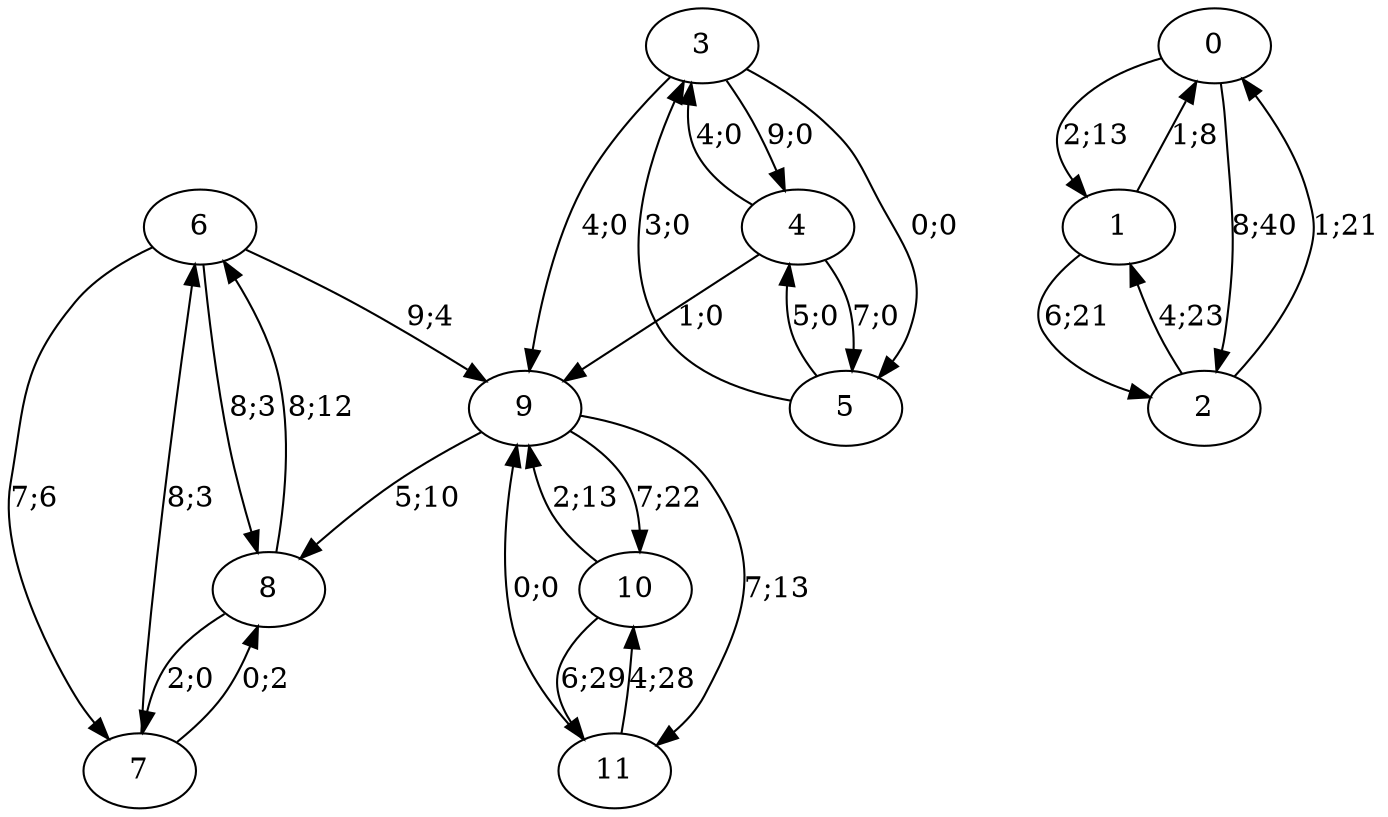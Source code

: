 digraph graph362 {














6 -> 9 [color=black,label="9;4"]
6 -> 7 [color=black,label="7;6"]
6 -> 8 [color=black,label="8;3"]


7 -> 6 [color=black,label="8;3"]
7 -> 8 [color=black,label="0;2"]


8 -> 6 [color=black,label="8;12"]
8 -> 7 [color=black,label="2;0"]








0 -> 1 [color=black,label="2;13"]
0 -> 2 [color=black,label="8;40"]


1 -> 0 [color=black,label="1;8"]
1 -> 2 [color=black,label="6;21"]


2 -> 0 [color=black,label="1;21"]
2 -> 1 [color=black,label="4;23"]






































9 -> 8 [color=black,label="5;10"]
9 -> 10 [color=black,label="7;22"]
9 -> 11 [color=black,label="7;13"]


10 -> 9 [color=black,label="2;13"]
10 -> 11 [color=black,label="6;29"]


11 -> 9 [color=black,label="0;0"]
11 -> 10 [color=black,label="4;28"]








3 -> 9 [color=black,label="4;0"]
3 -> 4 [color=black,label="9;0"]
3 -> 5 [color=black,label="0;0"]


4 -> 9 [color=black,label="1;0"]
4 -> 3 [color=black,label="4;0"]
4 -> 5 [color=black,label="7;0"]


5 -> 3 [color=black,label="3;0"]
5 -> 4 [color=black,label="5;0"]













}